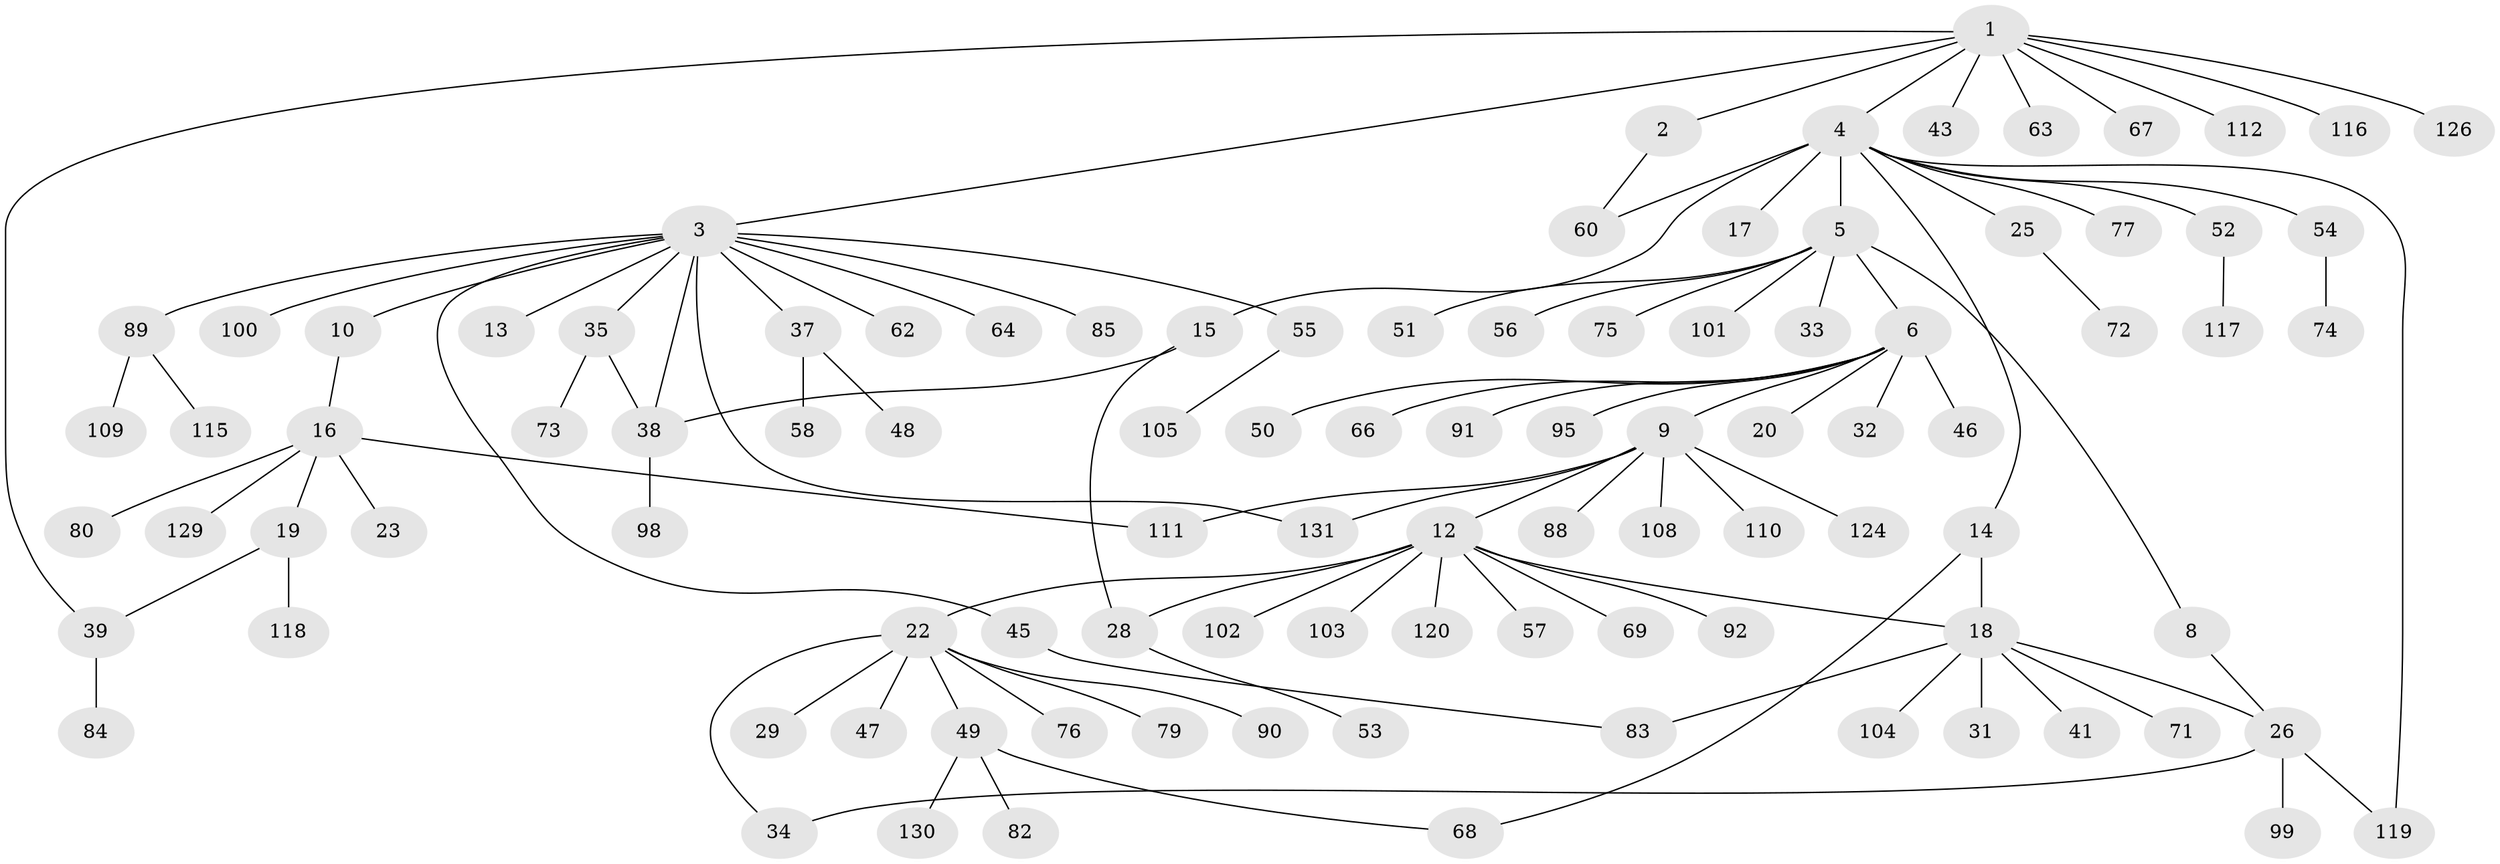 // Generated by graph-tools (version 1.1) at 2025/51/02/27/25 19:51:57]
// undirected, 99 vertices, 111 edges
graph export_dot {
graph [start="1"]
  node [color=gray90,style=filled];
  1 [super="+40"];
  2 [super="+121"];
  3 [super="+11"];
  4 [super="+65"];
  5 [super="+44"];
  6 [super="+7"];
  8 [super="+81"];
  9 [super="+59"];
  10;
  12 [super="+42"];
  13 [super="+21"];
  14 [super="+96"];
  15 [super="+36"];
  16 [super="+24"];
  17;
  18 [super="+30"];
  19 [super="+61"];
  20;
  22 [super="+27"];
  23;
  25;
  26 [super="+87"];
  28 [super="+127"];
  29;
  31;
  32;
  33;
  34;
  35;
  37 [super="+125"];
  38 [super="+106"];
  39 [super="+114"];
  41 [super="+70"];
  43;
  45;
  46;
  47;
  48;
  49 [super="+132"];
  50 [super="+128"];
  51;
  52;
  53;
  54 [super="+94"];
  55 [super="+93"];
  56;
  57;
  58 [super="+78"];
  60 [super="+123"];
  62;
  63;
  64;
  66;
  67;
  68 [super="+97"];
  69;
  71;
  72 [super="+107"];
  73;
  74;
  75;
  76 [super="+122"];
  77;
  79;
  80;
  82;
  83 [super="+86"];
  84;
  85;
  88;
  89;
  90;
  91;
  92;
  95;
  98;
  99;
  100;
  101;
  102;
  103;
  104;
  105;
  108;
  109;
  110;
  111 [super="+113"];
  112;
  115;
  116;
  117;
  118;
  119;
  120;
  124;
  126;
  129;
  130;
  131;
  1 -- 2;
  1 -- 3;
  1 -- 4;
  1 -- 63;
  1 -- 116;
  1 -- 126;
  1 -- 112;
  1 -- 67;
  1 -- 39;
  1 -- 43;
  2 -- 60;
  3 -- 10;
  3 -- 13;
  3 -- 35;
  3 -- 37;
  3 -- 38;
  3 -- 45;
  3 -- 55;
  3 -- 62;
  3 -- 64;
  3 -- 85;
  3 -- 89;
  3 -- 131;
  3 -- 100;
  4 -- 5;
  4 -- 14;
  4 -- 15;
  4 -- 17;
  4 -- 25;
  4 -- 52;
  4 -- 54;
  4 -- 60;
  4 -- 77;
  4 -- 119;
  5 -- 6;
  5 -- 8;
  5 -- 33;
  5 -- 51;
  5 -- 75;
  5 -- 101;
  5 -- 56;
  6 -- 9;
  6 -- 20;
  6 -- 32;
  6 -- 46;
  6 -- 91;
  6 -- 95;
  6 -- 50;
  6 -- 66;
  8 -- 26;
  9 -- 12;
  9 -- 88;
  9 -- 110;
  9 -- 131;
  9 -- 108;
  9 -- 124;
  9 -- 111;
  10 -- 16;
  12 -- 18;
  12 -- 22;
  12 -- 28;
  12 -- 57;
  12 -- 69;
  12 -- 92;
  12 -- 102;
  12 -- 103;
  12 -- 120;
  14 -- 18;
  14 -- 68;
  15 -- 38;
  15 -- 28;
  16 -- 19;
  16 -- 23;
  16 -- 80;
  16 -- 111;
  16 -- 129;
  18 -- 26;
  18 -- 41;
  18 -- 71;
  18 -- 83;
  18 -- 104;
  18 -- 31;
  19 -- 39;
  19 -- 118;
  22 -- 34;
  22 -- 47;
  22 -- 49;
  22 -- 76;
  22 -- 79;
  22 -- 90;
  22 -- 29;
  25 -- 72;
  26 -- 34;
  26 -- 99;
  26 -- 119;
  28 -- 53;
  35 -- 38;
  35 -- 73;
  37 -- 48;
  37 -- 58;
  38 -- 98;
  39 -- 84;
  45 -- 83;
  49 -- 68;
  49 -- 82;
  49 -- 130;
  52 -- 117;
  54 -- 74;
  55 -- 105;
  89 -- 109;
  89 -- 115;
}
